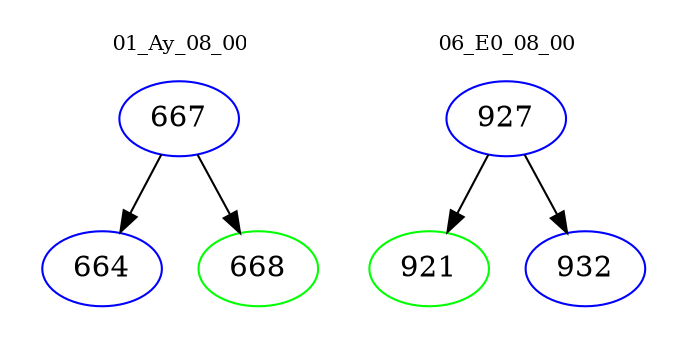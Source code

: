 digraph{
subgraph cluster_0 {
color = white
label = "01_Ay_08_00";
fontsize=10;
T0_667 [label="667", color="blue"]
T0_667 -> T0_664 [color="black"]
T0_664 [label="664", color="blue"]
T0_667 -> T0_668 [color="black"]
T0_668 [label="668", color="green"]
}
subgraph cluster_1 {
color = white
label = "06_E0_08_00";
fontsize=10;
T1_927 [label="927", color="blue"]
T1_927 -> T1_921 [color="black"]
T1_921 [label="921", color="green"]
T1_927 -> T1_932 [color="black"]
T1_932 [label="932", color="blue"]
}
}
